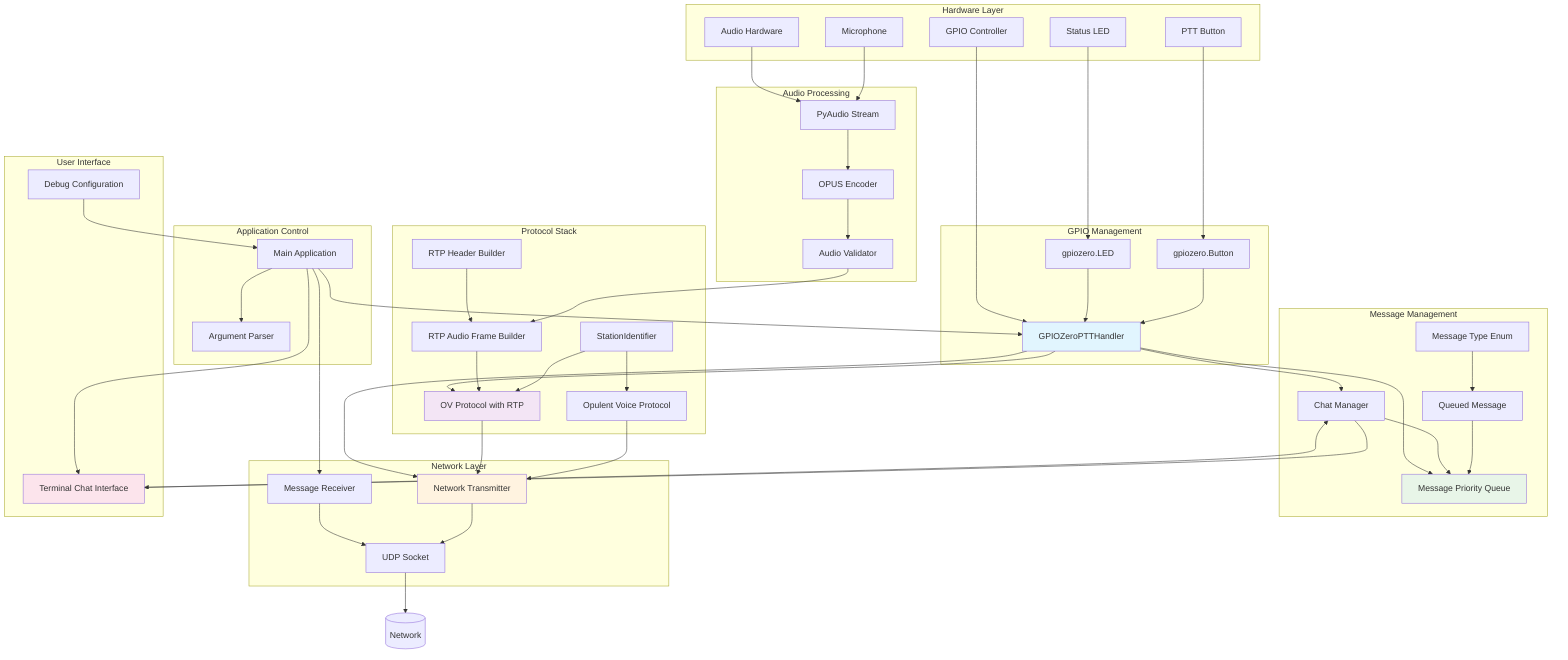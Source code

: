 graph TB
    subgraph "Hardware Layer"
        GPIO[GPIO Controller]
        PTT[PTT Button]
        LED[Status LED]
        MIC[Microphone]
        AUDIO[Audio Hardware]
    end

    subgraph "GPIO Management"
        GPIOHandler[GPIOZeroPTTHandler]
        Button[gpiozero.Button]
        LEDCtrl[gpiozero.LED]
    end

    subgraph "Audio Processing"
        PyAudio[PyAudio Stream]
        OpusEnc[OPUS Encoder]
        AudioVal[Audio Validator]
    end

    subgraph "Protocol Stack"
        StationID[StationIdentifier]
        RTPHeader[RTP Header Builder]
        RTPFrame[RTP Audio Frame Builder]
        OVProtocol[Opulent Voice Protocol]
        OVProtocolRTP[OV Protocol with RTP]
    end

    subgraph "Message Management"
        MsgQueue[Message Priority Queue]
        MsgType[Message Type Enum]
        QueuedMsg[Queued Message]
        ChatMgr[Chat Manager]
    end

    subgraph "Network Layer"
        NetTx[Network Transmitter]
        MsgRx[Message Receiver]
        UDP[UDP Socket]
    end

    subgraph "User Interface"
        TermChat[Terminal Chat Interface]
        DebugConfig[Debug Configuration]
    end

    subgraph "Application Control"
        MainApp[Main Application]
        ArgParser[Argument Parser]
    end

    %% Hardware connections
    PTT --> Button
    LED --> LEDCtrl
    MIC --> PyAudio
    AUDIO --> PyAudio

    %% GPIO flow
    Button --> GPIOHandler
    LEDCtrl --> GPIOHandler
    GPIO --> GPIOHandler

    %% Audio processing flow
    PyAudio --> OpusEnc
    OpusEnc --> AudioVal
    AudioVal --> RTPFrame

    %% Protocol stack connections
    StationID --> OVProtocol
    StationID --> OVProtocolRTP
    RTPHeader --> RTPFrame
    RTPFrame --> OVProtocolRTP
    OVProtocol --> NetTx
    OVProtocolRTP --> NetTx

    %% Message management
    MsgType --> QueuedMsg
    QueuedMsg --> MsgQueue
    ChatMgr --> MsgQueue
    GPIOHandler --> ChatMgr

    %% Network connections
    NetTx --> UDP
    MsgRx --> UDP
    UDP --> Network[(Network)]

    %% User interface connections
    TermChat --> ChatMgr
    DebugConfig --> MainApp

    %% Main application control
    MainApp --> ArgParser
    MainApp --> GPIOHandler
    MainApp --> MsgRx
    MainApp --> TermChat

    %% Integration points
    GPIOHandler --> MsgQueue
    GPIOHandler --> NetTx
    GPIOHandler --> OVProtocolRTP
    ChatMgr --> TermChat

    style GPIOHandler fill:#e1f5fe
    style OVProtocolRTP fill:#f3e5f5
    style MsgQueue fill:#e8f5e8
    style NetTx fill:#fff3e0
    style TermChat fill:#fce4ec